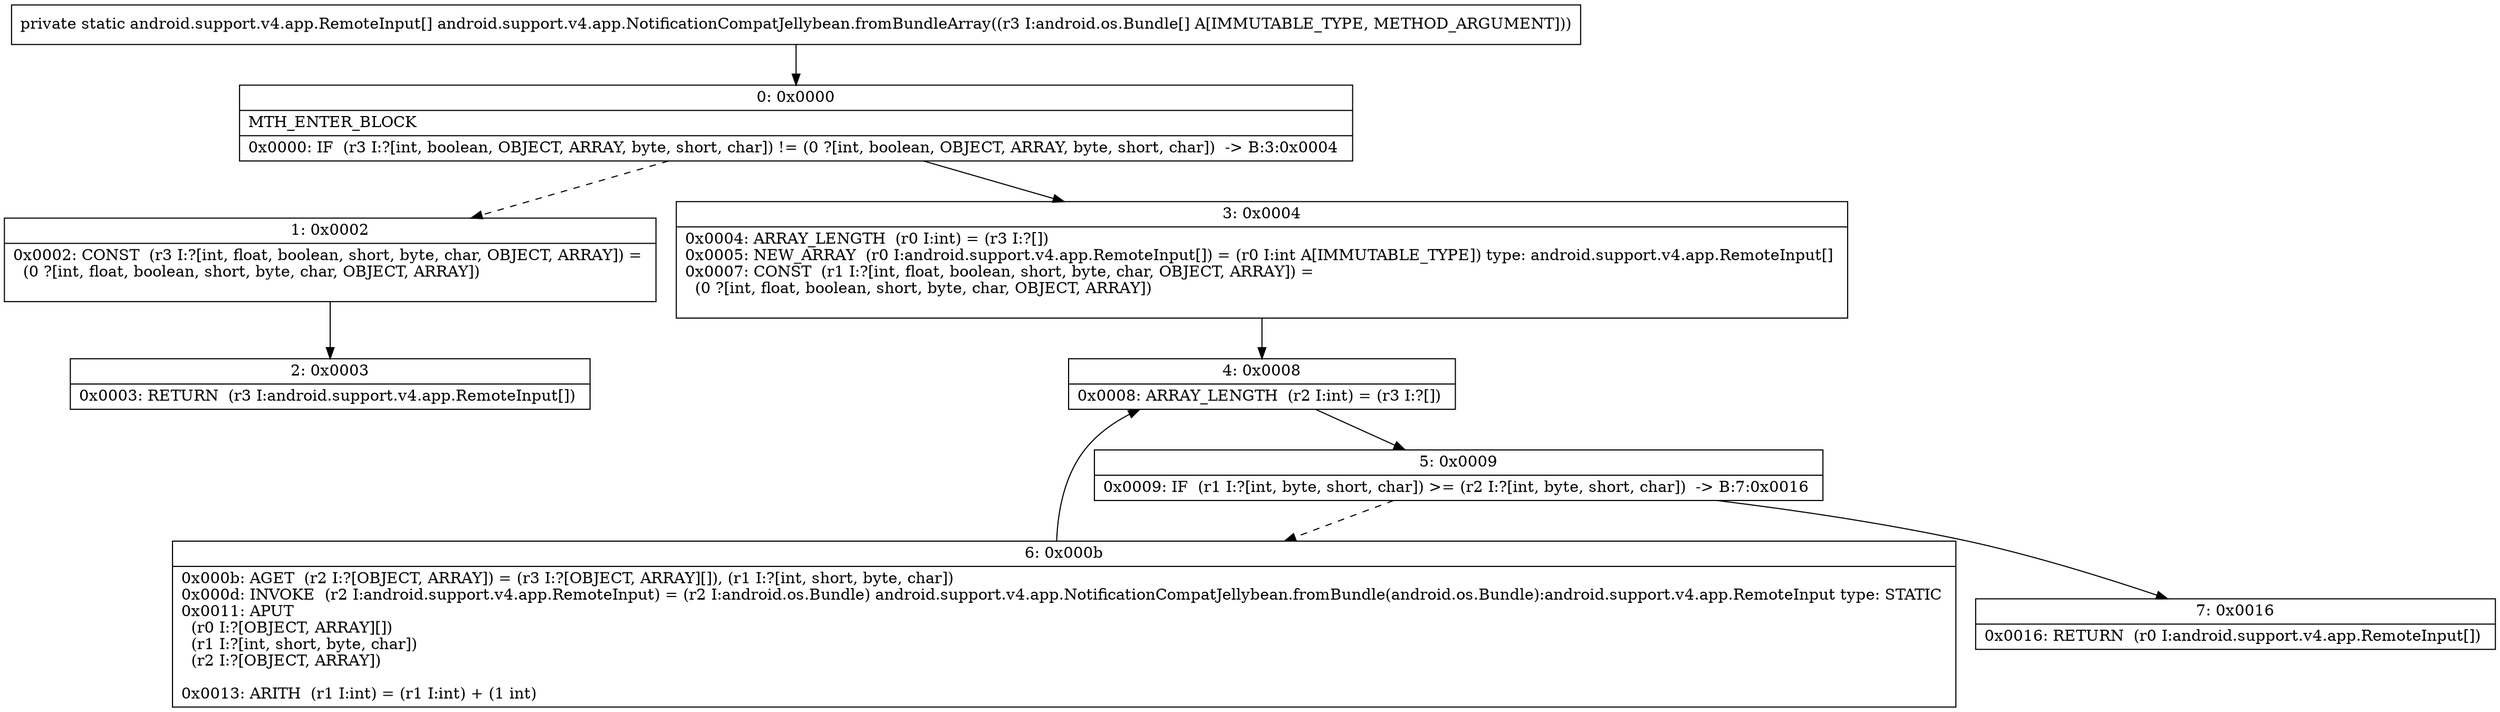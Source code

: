 digraph "CFG forandroid.support.v4.app.NotificationCompatJellybean.fromBundleArray([Landroid\/os\/Bundle;)[Landroid\/support\/v4\/app\/RemoteInput;" {
Node_0 [shape=record,label="{0\:\ 0x0000|MTH_ENTER_BLOCK\l|0x0000: IF  (r3 I:?[int, boolean, OBJECT, ARRAY, byte, short, char]) != (0 ?[int, boolean, OBJECT, ARRAY, byte, short, char])  \-\> B:3:0x0004 \l}"];
Node_1 [shape=record,label="{1\:\ 0x0002|0x0002: CONST  (r3 I:?[int, float, boolean, short, byte, char, OBJECT, ARRAY]) = \l  (0 ?[int, float, boolean, short, byte, char, OBJECT, ARRAY])\l \l}"];
Node_2 [shape=record,label="{2\:\ 0x0003|0x0003: RETURN  (r3 I:android.support.v4.app.RemoteInput[]) \l}"];
Node_3 [shape=record,label="{3\:\ 0x0004|0x0004: ARRAY_LENGTH  (r0 I:int) = (r3 I:?[]) \l0x0005: NEW_ARRAY  (r0 I:android.support.v4.app.RemoteInput[]) = (r0 I:int A[IMMUTABLE_TYPE]) type: android.support.v4.app.RemoteInput[] \l0x0007: CONST  (r1 I:?[int, float, boolean, short, byte, char, OBJECT, ARRAY]) = \l  (0 ?[int, float, boolean, short, byte, char, OBJECT, ARRAY])\l \l}"];
Node_4 [shape=record,label="{4\:\ 0x0008|0x0008: ARRAY_LENGTH  (r2 I:int) = (r3 I:?[]) \l}"];
Node_5 [shape=record,label="{5\:\ 0x0009|0x0009: IF  (r1 I:?[int, byte, short, char]) \>= (r2 I:?[int, byte, short, char])  \-\> B:7:0x0016 \l}"];
Node_6 [shape=record,label="{6\:\ 0x000b|0x000b: AGET  (r2 I:?[OBJECT, ARRAY]) = (r3 I:?[OBJECT, ARRAY][]), (r1 I:?[int, short, byte, char]) \l0x000d: INVOKE  (r2 I:android.support.v4.app.RemoteInput) = (r2 I:android.os.Bundle) android.support.v4.app.NotificationCompatJellybean.fromBundle(android.os.Bundle):android.support.v4.app.RemoteInput type: STATIC \l0x0011: APUT  \l  (r0 I:?[OBJECT, ARRAY][])\l  (r1 I:?[int, short, byte, char])\l  (r2 I:?[OBJECT, ARRAY])\l \l0x0013: ARITH  (r1 I:int) = (r1 I:int) + (1 int) \l}"];
Node_7 [shape=record,label="{7\:\ 0x0016|0x0016: RETURN  (r0 I:android.support.v4.app.RemoteInput[]) \l}"];
MethodNode[shape=record,label="{private static android.support.v4.app.RemoteInput[] android.support.v4.app.NotificationCompatJellybean.fromBundleArray((r3 I:android.os.Bundle[] A[IMMUTABLE_TYPE, METHOD_ARGUMENT])) }"];
MethodNode -> Node_0;
Node_0 -> Node_1[style=dashed];
Node_0 -> Node_3;
Node_1 -> Node_2;
Node_3 -> Node_4;
Node_4 -> Node_5;
Node_5 -> Node_6[style=dashed];
Node_5 -> Node_7;
Node_6 -> Node_4;
}


